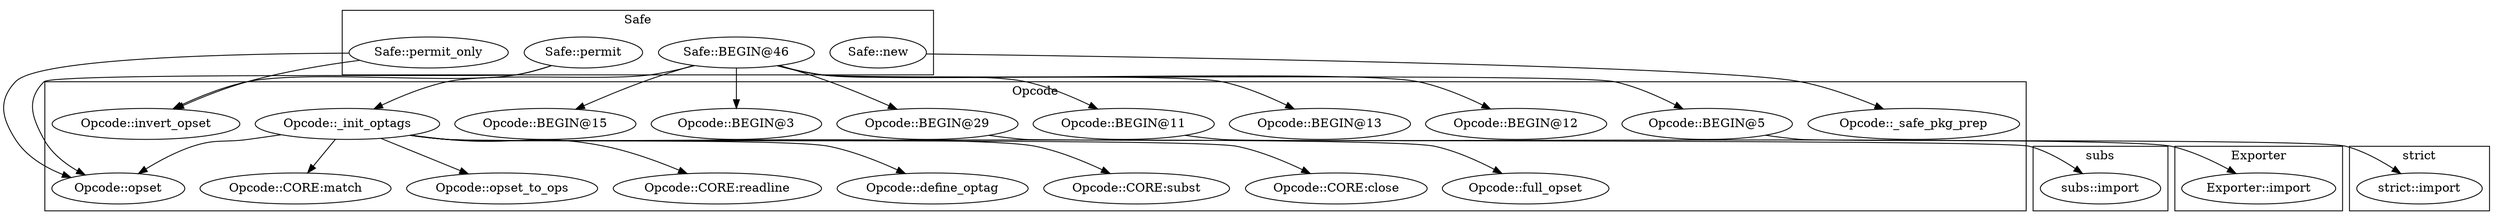 digraph {
graph [overlap=false]
subgraph cluster_subs {
	label="subs";
	"subs::import";
}
subgraph cluster_Opcode {
	label="Opcode";
	"Opcode::BEGIN@29";
	"Opcode::full_opset";
	"Opcode::BEGIN@12";
	"Opcode::_safe_pkg_prep";
	"Opcode::BEGIN@13";
	"Opcode::CORE:match";
	"Opcode::BEGIN@11";
	"Opcode::BEGIN@5";
	"Opcode::BEGIN@3";
	"Opcode::invert_opset";
	"Opcode::opset_to_ops";
	"Opcode::CORE:readline";
	"Opcode::define_optag";
	"Opcode::BEGIN@15";
	"Opcode::opset";
	"Opcode::CORE:subst";
	"Opcode::_init_optags";
	"Opcode::CORE:close";
}
subgraph cluster_Safe {
	label="Safe";
	"Safe::BEGIN@46";
	"Safe::permit_only";
	"Safe::permit";
	"Safe::new";
}
subgraph cluster_strict {
	label="strict";
	"strict::import";
}
subgraph cluster_Exporter {
	label="Exporter";
	"Exporter::import";
}
"Safe::BEGIN@46" -> "Opcode::BEGIN@29";
"Safe::new" -> "Opcode::_safe_pkg_prep";
"Safe::BEGIN@46" -> "Opcode::BEGIN@13";
"Safe::permit_only" -> "Opcode::invert_opset";
"Safe::permit" -> "Opcode::invert_opset";
"Opcode::_init_optags" -> "Opcode::opset_to_ops";
"Opcode::_init_optags" -> "Opcode::define_optag";
"Opcode::BEGIN@11" -> "Exporter::import";
"Opcode::BEGIN@29" -> "subs::import";
"Opcode::_init_optags" -> "Opcode::CORE:match";
"Opcode::_init_optags" -> "Opcode::CORE:subst";
"Safe::BEGIN@46" -> "Opcode::BEGIN@11";
"Safe::BEGIN@46" -> "Opcode::BEGIN@3";
"Opcode::_init_optags" -> "Opcode::CORE:readline";
"Safe::BEGIN@46" -> "Opcode::BEGIN@15";
"Opcode::_init_optags" -> "Opcode::CORE:close";
"Opcode::_init_optags" -> "Opcode::full_opset";
"Safe::BEGIN@46" -> "Opcode::BEGIN@12";
"Safe::BEGIN@46" -> "Opcode::BEGIN@5";
"Safe::permit_only" -> "Opcode::opset";
"Opcode::_init_optags" -> "Opcode::opset";
"Safe::permit" -> "Opcode::opset";
"Opcode::BEGIN@5" -> "strict::import";
"Safe::BEGIN@46" -> "Opcode::_init_optags";
}
